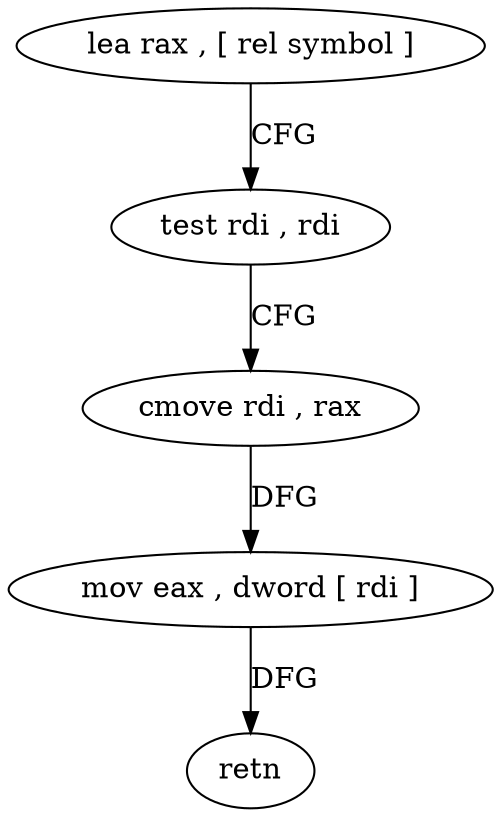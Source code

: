 digraph "func" {
"4228416" [label = "lea rax , [ rel symbol ]" ]
"4228423" [label = "test rdi , rdi" ]
"4228426" [label = "cmove rdi , rax" ]
"4228430" [label = "mov eax , dword [ rdi ]" ]
"4228432" [label = "retn" ]
"4228416" -> "4228423" [ label = "CFG" ]
"4228423" -> "4228426" [ label = "CFG" ]
"4228426" -> "4228430" [ label = "DFG" ]
"4228430" -> "4228432" [ label = "DFG" ]
}
